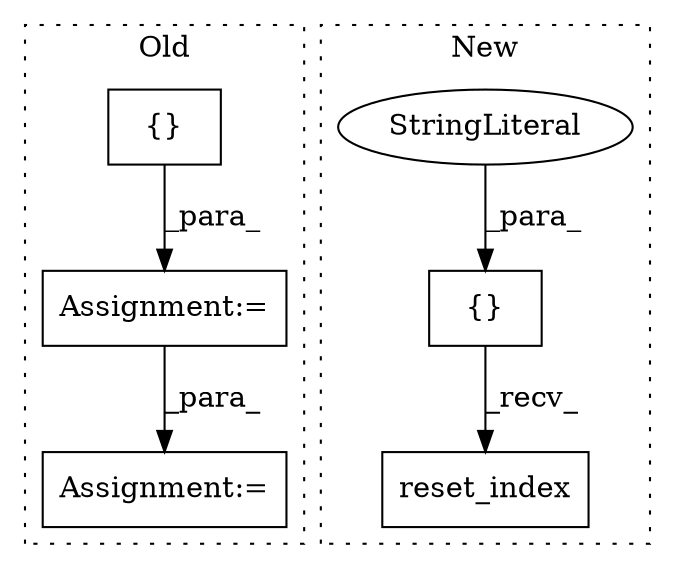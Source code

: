 digraph G {
subgraph cluster0 {
1 [label="{}" a="4" s="729,801" l="1,1" shape="box"];
4 [label="Assignment:=" a="7" s="1168,1242" l="57,2" shape="box"];
5 [label="Assignment:=" a="7" s="716" l="1" shape="box"];
label = "Old";
style="dotted";
}
subgraph cluster1 {
2 [label="reset_index" a="32" s="854" l="13" shape="box"];
3 [label="{}" a="4" s="844,851" l="1,1" shape="box"];
6 [label="StringLiteral" a="45" s="845" l="6" shape="ellipse"];
label = "New";
style="dotted";
}
1 -> 5 [label="_para_"];
3 -> 2 [label="_recv_"];
5 -> 4 [label="_para_"];
6 -> 3 [label="_para_"];
}